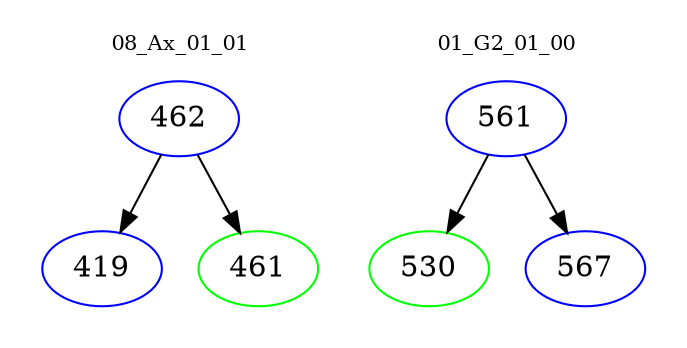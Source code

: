 digraph{
subgraph cluster_0 {
color = white
label = "08_Ax_01_01";
fontsize=10;
T0_462 [label="462", color="blue"]
T0_462 -> T0_419 [color="black"]
T0_419 [label="419", color="blue"]
T0_462 -> T0_461 [color="black"]
T0_461 [label="461", color="green"]
}
subgraph cluster_1 {
color = white
label = "01_G2_01_00";
fontsize=10;
T1_561 [label="561", color="blue"]
T1_561 -> T1_530 [color="black"]
T1_530 [label="530", color="green"]
T1_561 -> T1_567 [color="black"]
T1_567 [label="567", color="blue"]
}
}
